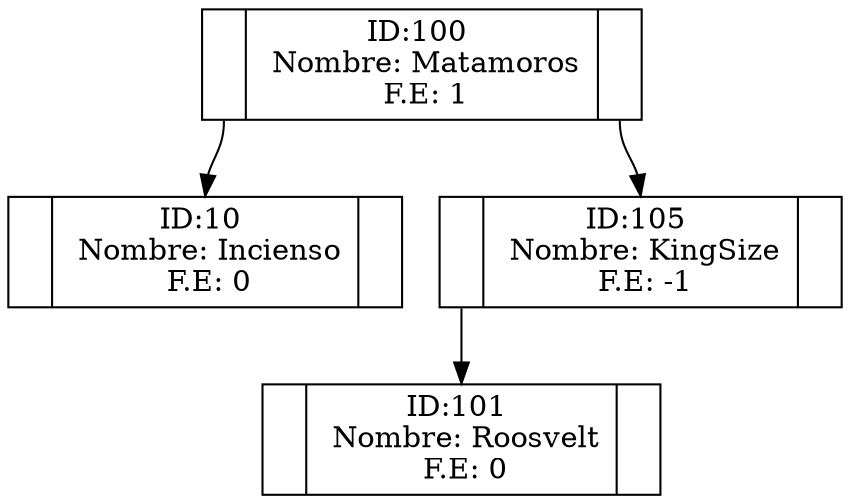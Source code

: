 digraph Arbol{
node [shape=record];
n_100[label = "<izq> |<dat> ID:100 \n Nombre: Matamoros\n F.E:  1 |<der>"]
n_100:izq -> n_10:dat;
n_10[label = "<izq> |<dat> ID:10 \n Nombre: Incienso\n F.E:  0 |<der>"]
n_100:der -> n_105:dat;
n_105[label = "<izq> |<dat> ID:105 \n Nombre: KingSize\n F.E:  -1 |<der>"]
n_105:izq -> n_101:dat;
n_101[label = "<izq> |<dat> ID:101 \n Nombre: Roosvelt\n F.E:  0 |<der>"]
}

